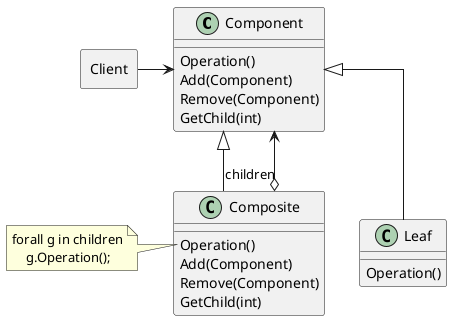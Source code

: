 @startuml

skinparam linetype ortho
allowmixing

class Component {
        Operation()
        Add(Component)
        Remove(Component)
        GetChild(int)
    }

class Leaf {
        Operation()
    }

class Composite {
        Operation()
        Add(Component)
        Remove(Component)
        GetChild(int)
    }

note left of Composite::Operation
    forall g in children
        g.Operation();
end note

rectangle Client

Component <|-- Leaf
Component <|-- Composite

Component <--o "children" Composite
Client -right-> Component

@enduml
